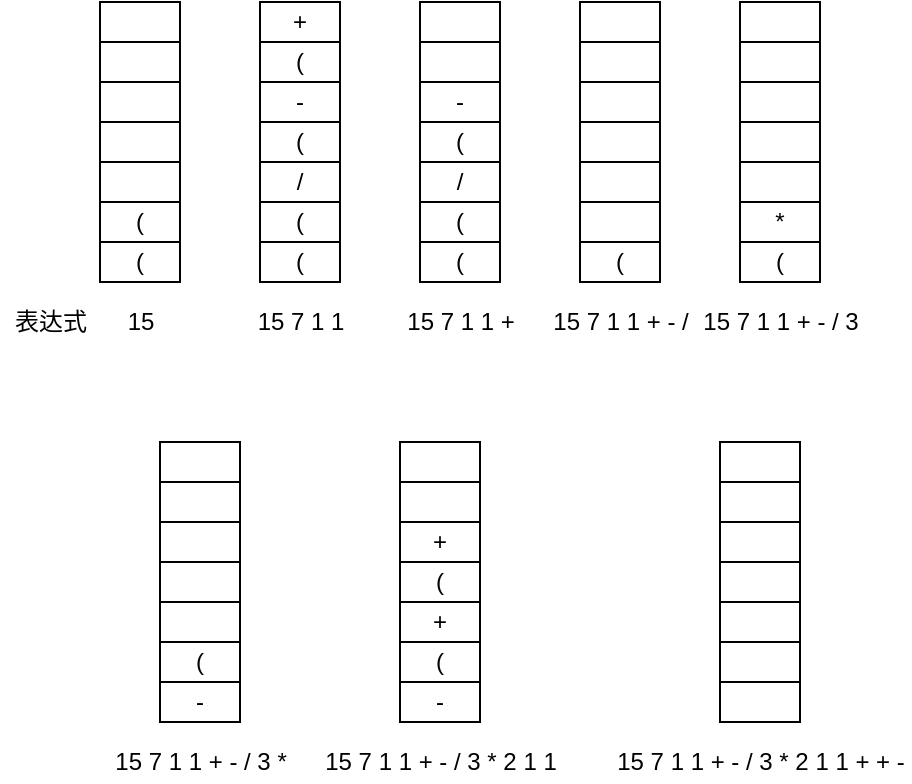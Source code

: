 <mxfile version="18.2.0" type="github">
  <diagram id="kAN9YBF-P6EG-ezpGbJI" name="第 1 页">
    <mxGraphModel dx="1865" dy="577" grid="1" gridSize="10" guides="1" tooltips="1" connect="1" arrows="1" fold="1" page="1" pageScale="1" pageWidth="827" pageHeight="1169" math="0" shadow="0">
      <root>
        <mxCell id="0" />
        <mxCell id="1" parent="0" />
        <mxCell id="wjzk_drhHn0SOPxKTg5G-16" value="(" style="rounded=0;whiteSpace=wrap;html=1;" vertex="1" parent="1">
          <mxGeometry x="40" y="180" width="40" height="20" as="geometry" />
        </mxCell>
        <mxCell id="wjzk_drhHn0SOPxKTg5G-17" value="" style="rounded=0;whiteSpace=wrap;html=1;" vertex="1" parent="1">
          <mxGeometry x="40" y="120" width="40" height="20" as="geometry" />
        </mxCell>
        <mxCell id="wjzk_drhHn0SOPxKTg5G-18" value="" style="rounded=0;whiteSpace=wrap;html=1;" vertex="1" parent="1">
          <mxGeometry x="40" y="140" width="40" height="20" as="geometry" />
        </mxCell>
        <mxCell id="wjzk_drhHn0SOPxKTg5G-19" value="(" style="rounded=0;whiteSpace=wrap;html=1;" vertex="1" parent="1">
          <mxGeometry x="40" y="160" width="40" height="20" as="geometry" />
        </mxCell>
        <mxCell id="wjzk_drhHn0SOPxKTg5G-20" value="" style="rounded=0;whiteSpace=wrap;html=1;" vertex="1" parent="1">
          <mxGeometry x="40" y="100" width="40" height="20" as="geometry" />
        </mxCell>
        <mxCell id="wjzk_drhHn0SOPxKTg5G-21" value="" style="rounded=0;whiteSpace=wrap;html=1;" vertex="1" parent="1">
          <mxGeometry x="40" y="80" width="40" height="20" as="geometry" />
        </mxCell>
        <mxCell id="wjzk_drhHn0SOPxKTg5G-22" value="" style="rounded=0;whiteSpace=wrap;html=1;" vertex="1" parent="1">
          <mxGeometry x="40" y="60" width="40" height="20" as="geometry" />
        </mxCell>
        <mxCell id="wjzk_drhHn0SOPxKTg5G-23" value="(" style="rounded=0;whiteSpace=wrap;html=1;" vertex="1" parent="1">
          <mxGeometry x="120" y="180" width="40" height="20" as="geometry" />
        </mxCell>
        <mxCell id="wjzk_drhHn0SOPxKTg5G-24" value="(" style="rounded=0;whiteSpace=wrap;html=1;" vertex="1" parent="1">
          <mxGeometry x="120" y="120" width="40" height="20" as="geometry" />
        </mxCell>
        <mxCell id="wjzk_drhHn0SOPxKTg5G-25" value="/" style="rounded=0;whiteSpace=wrap;html=1;" vertex="1" parent="1">
          <mxGeometry x="120" y="140" width="40" height="20" as="geometry" />
        </mxCell>
        <mxCell id="wjzk_drhHn0SOPxKTg5G-26" value="(" style="rounded=0;whiteSpace=wrap;html=1;" vertex="1" parent="1">
          <mxGeometry x="120" y="160" width="40" height="20" as="geometry" />
        </mxCell>
        <mxCell id="wjzk_drhHn0SOPxKTg5G-27" value="-" style="rounded=0;whiteSpace=wrap;html=1;" vertex="1" parent="1">
          <mxGeometry x="120" y="100" width="40" height="20" as="geometry" />
        </mxCell>
        <mxCell id="wjzk_drhHn0SOPxKTg5G-28" value="(" style="rounded=0;whiteSpace=wrap;html=1;" vertex="1" parent="1">
          <mxGeometry x="120" y="80" width="40" height="20" as="geometry" />
        </mxCell>
        <mxCell id="wjzk_drhHn0SOPxKTg5G-29" value="+" style="rounded=0;whiteSpace=wrap;html=1;" vertex="1" parent="1">
          <mxGeometry x="120" y="60" width="40" height="20" as="geometry" />
        </mxCell>
        <mxCell id="wjzk_drhHn0SOPxKTg5G-30" value="表达式" style="text;html=1;align=center;verticalAlign=middle;resizable=0;points=[];autosize=1;strokeColor=none;fillColor=none;" vertex="1" parent="1">
          <mxGeometry x="-10" y="210" width="50" height="20" as="geometry" />
        </mxCell>
        <mxCell id="wjzk_drhHn0SOPxKTg5G-31" value="15" style="text;html=1;align=center;verticalAlign=middle;resizable=0;points=[];autosize=1;strokeColor=none;fillColor=none;" vertex="1" parent="1">
          <mxGeometry x="45" y="210" width="30" height="20" as="geometry" />
        </mxCell>
        <mxCell id="wjzk_drhHn0SOPxKTg5G-32" value="15 7 1 1" style="text;html=1;align=center;verticalAlign=middle;resizable=0;points=[];autosize=1;strokeColor=none;fillColor=none;" vertex="1" parent="1">
          <mxGeometry x="110" y="210" width="60" height="20" as="geometry" />
        </mxCell>
        <mxCell id="wjzk_drhHn0SOPxKTg5G-33" value="(" style="rounded=0;whiteSpace=wrap;html=1;" vertex="1" parent="1">
          <mxGeometry x="200" y="180" width="40" height="20" as="geometry" />
        </mxCell>
        <mxCell id="wjzk_drhHn0SOPxKTg5G-34" value="(" style="rounded=0;whiteSpace=wrap;html=1;" vertex="1" parent="1">
          <mxGeometry x="200" y="120" width="40" height="20" as="geometry" />
        </mxCell>
        <mxCell id="wjzk_drhHn0SOPxKTg5G-35" value="/" style="rounded=0;whiteSpace=wrap;html=1;" vertex="1" parent="1">
          <mxGeometry x="200" y="140" width="40" height="20" as="geometry" />
        </mxCell>
        <mxCell id="wjzk_drhHn0SOPxKTg5G-36" value="(" style="rounded=0;whiteSpace=wrap;html=1;" vertex="1" parent="1">
          <mxGeometry x="200" y="160" width="40" height="20" as="geometry" />
        </mxCell>
        <mxCell id="wjzk_drhHn0SOPxKTg5G-37" value="-" style="rounded=0;whiteSpace=wrap;html=1;" vertex="1" parent="1">
          <mxGeometry x="200" y="100" width="40" height="20" as="geometry" />
        </mxCell>
        <mxCell id="wjzk_drhHn0SOPxKTg5G-38" value="" style="rounded=0;whiteSpace=wrap;html=1;" vertex="1" parent="1">
          <mxGeometry x="200" y="80" width="40" height="20" as="geometry" />
        </mxCell>
        <mxCell id="wjzk_drhHn0SOPxKTg5G-39" value="" style="rounded=0;whiteSpace=wrap;html=1;" vertex="1" parent="1">
          <mxGeometry x="200" y="60" width="40" height="20" as="geometry" />
        </mxCell>
        <mxCell id="wjzk_drhHn0SOPxKTg5G-42" value="15 7 1 1 +" style="text;html=1;align=center;verticalAlign=middle;resizable=0;points=[];autosize=1;strokeColor=none;fillColor=none;" vertex="1" parent="1">
          <mxGeometry x="185" y="210" width="70" height="20" as="geometry" />
        </mxCell>
        <mxCell id="wjzk_drhHn0SOPxKTg5G-43" value="(" style="rounded=0;whiteSpace=wrap;html=1;" vertex="1" parent="1">
          <mxGeometry x="280" y="180" width="40" height="20" as="geometry" />
        </mxCell>
        <mxCell id="wjzk_drhHn0SOPxKTg5G-44" value="" style="rounded=0;whiteSpace=wrap;html=1;" vertex="1" parent="1">
          <mxGeometry x="280" y="120" width="40" height="20" as="geometry" />
        </mxCell>
        <mxCell id="wjzk_drhHn0SOPxKTg5G-45" value="" style="rounded=0;whiteSpace=wrap;html=1;" vertex="1" parent="1">
          <mxGeometry x="280" y="140" width="40" height="20" as="geometry" />
        </mxCell>
        <mxCell id="wjzk_drhHn0SOPxKTg5G-46" value="" style="rounded=0;whiteSpace=wrap;html=1;" vertex="1" parent="1">
          <mxGeometry x="280" y="160" width="40" height="20" as="geometry" />
        </mxCell>
        <mxCell id="wjzk_drhHn0SOPxKTg5G-47" value="" style="rounded=0;whiteSpace=wrap;html=1;" vertex="1" parent="1">
          <mxGeometry x="280" y="100" width="40" height="20" as="geometry" />
        </mxCell>
        <mxCell id="wjzk_drhHn0SOPxKTg5G-48" value="" style="rounded=0;whiteSpace=wrap;html=1;" vertex="1" parent="1">
          <mxGeometry x="280" y="80" width="40" height="20" as="geometry" />
        </mxCell>
        <mxCell id="wjzk_drhHn0SOPxKTg5G-49" value="" style="rounded=0;whiteSpace=wrap;html=1;" vertex="1" parent="1">
          <mxGeometry x="280" y="60" width="40" height="20" as="geometry" />
        </mxCell>
        <mxCell id="wjzk_drhHn0SOPxKTg5G-50" value="15 7 1 1 + - /" style="text;html=1;align=center;verticalAlign=middle;resizable=0;points=[];autosize=1;strokeColor=none;fillColor=none;" vertex="1" parent="1">
          <mxGeometry x="260" y="210" width="80" height="20" as="geometry" />
        </mxCell>
        <mxCell id="wjzk_drhHn0SOPxKTg5G-51" value="(" style="rounded=0;whiteSpace=wrap;html=1;" vertex="1" parent="1">
          <mxGeometry x="360" y="180" width="40" height="20" as="geometry" />
        </mxCell>
        <mxCell id="wjzk_drhHn0SOPxKTg5G-52" value="" style="rounded=0;whiteSpace=wrap;html=1;" vertex="1" parent="1">
          <mxGeometry x="360" y="120" width="40" height="20" as="geometry" />
        </mxCell>
        <mxCell id="wjzk_drhHn0SOPxKTg5G-53" value="" style="rounded=0;whiteSpace=wrap;html=1;" vertex="1" parent="1">
          <mxGeometry x="360" y="140" width="40" height="20" as="geometry" />
        </mxCell>
        <mxCell id="wjzk_drhHn0SOPxKTg5G-54" value="*" style="rounded=0;whiteSpace=wrap;html=1;" vertex="1" parent="1">
          <mxGeometry x="360" y="160" width="40" height="20" as="geometry" />
        </mxCell>
        <mxCell id="wjzk_drhHn0SOPxKTg5G-55" value="" style="rounded=0;whiteSpace=wrap;html=1;" vertex="1" parent="1">
          <mxGeometry x="360" y="100" width="40" height="20" as="geometry" />
        </mxCell>
        <mxCell id="wjzk_drhHn0SOPxKTg5G-56" value="" style="rounded=0;whiteSpace=wrap;html=1;" vertex="1" parent="1">
          <mxGeometry x="360" y="80" width="40" height="20" as="geometry" />
        </mxCell>
        <mxCell id="wjzk_drhHn0SOPxKTg5G-57" value="" style="rounded=0;whiteSpace=wrap;html=1;" vertex="1" parent="1">
          <mxGeometry x="360" y="60" width="40" height="20" as="geometry" />
        </mxCell>
        <mxCell id="wjzk_drhHn0SOPxKTg5G-58" value="15 7 1 1 + - / 3" style="text;html=1;align=center;verticalAlign=middle;resizable=0;points=[];autosize=1;strokeColor=none;fillColor=none;" vertex="1" parent="1">
          <mxGeometry x="335" y="210" width="90" height="20" as="geometry" />
        </mxCell>
        <mxCell id="wjzk_drhHn0SOPxKTg5G-59" value="-" style="rounded=0;whiteSpace=wrap;html=1;" vertex="1" parent="1">
          <mxGeometry x="70" y="400" width="40" height="20" as="geometry" />
        </mxCell>
        <mxCell id="wjzk_drhHn0SOPxKTg5G-60" value="" style="rounded=0;whiteSpace=wrap;html=1;" vertex="1" parent="1">
          <mxGeometry x="70" y="340" width="40" height="20" as="geometry" />
        </mxCell>
        <mxCell id="wjzk_drhHn0SOPxKTg5G-61" value="" style="rounded=0;whiteSpace=wrap;html=1;" vertex="1" parent="1">
          <mxGeometry x="70" y="360" width="40" height="20" as="geometry" />
        </mxCell>
        <mxCell id="wjzk_drhHn0SOPxKTg5G-62" value="(" style="rounded=0;whiteSpace=wrap;html=1;" vertex="1" parent="1">
          <mxGeometry x="70" y="380" width="40" height="20" as="geometry" />
        </mxCell>
        <mxCell id="wjzk_drhHn0SOPxKTg5G-63" value="" style="rounded=0;whiteSpace=wrap;html=1;" vertex="1" parent="1">
          <mxGeometry x="70" y="320" width="40" height="20" as="geometry" />
        </mxCell>
        <mxCell id="wjzk_drhHn0SOPxKTg5G-64" value="" style="rounded=0;whiteSpace=wrap;html=1;" vertex="1" parent="1">
          <mxGeometry x="70" y="300" width="40" height="20" as="geometry" />
        </mxCell>
        <mxCell id="wjzk_drhHn0SOPxKTg5G-65" value="" style="rounded=0;whiteSpace=wrap;html=1;" vertex="1" parent="1">
          <mxGeometry x="70" y="280" width="40" height="20" as="geometry" />
        </mxCell>
        <mxCell id="wjzk_drhHn0SOPxKTg5G-66" value="15 7 1 1 + - / 3 *" style="text;html=1;align=center;verticalAlign=middle;resizable=0;points=[];autosize=1;strokeColor=none;fillColor=none;" vertex="1" parent="1">
          <mxGeometry x="40" y="430" width="100" height="20" as="geometry" />
        </mxCell>
        <mxCell id="wjzk_drhHn0SOPxKTg5G-67" value="-" style="rounded=0;whiteSpace=wrap;html=1;" vertex="1" parent="1">
          <mxGeometry x="190" y="400" width="40" height="20" as="geometry" />
        </mxCell>
        <mxCell id="wjzk_drhHn0SOPxKTg5G-68" value="(" style="rounded=0;whiteSpace=wrap;html=1;" vertex="1" parent="1">
          <mxGeometry x="190" y="340" width="40" height="20" as="geometry" />
        </mxCell>
        <mxCell id="wjzk_drhHn0SOPxKTg5G-69" value="+" style="rounded=0;whiteSpace=wrap;html=1;" vertex="1" parent="1">
          <mxGeometry x="190" y="360" width="40" height="20" as="geometry" />
        </mxCell>
        <mxCell id="wjzk_drhHn0SOPxKTg5G-70" value="(" style="rounded=0;whiteSpace=wrap;html=1;" vertex="1" parent="1">
          <mxGeometry x="190" y="380" width="40" height="20" as="geometry" />
        </mxCell>
        <mxCell id="wjzk_drhHn0SOPxKTg5G-71" value="+" style="rounded=0;whiteSpace=wrap;html=1;" vertex="1" parent="1">
          <mxGeometry x="190" y="320" width="40" height="20" as="geometry" />
        </mxCell>
        <mxCell id="wjzk_drhHn0SOPxKTg5G-72" value="" style="rounded=0;whiteSpace=wrap;html=1;" vertex="1" parent="1">
          <mxGeometry x="190" y="300" width="40" height="20" as="geometry" />
        </mxCell>
        <mxCell id="wjzk_drhHn0SOPxKTg5G-73" value="" style="rounded=0;whiteSpace=wrap;html=1;" vertex="1" parent="1">
          <mxGeometry x="190" y="280" width="40" height="20" as="geometry" />
        </mxCell>
        <mxCell id="wjzk_drhHn0SOPxKTg5G-74" value="15 7 1 1 + - / 3 * 2 1 1" style="text;html=1;align=center;verticalAlign=middle;resizable=0;points=[];autosize=1;strokeColor=none;fillColor=none;" vertex="1" parent="1">
          <mxGeometry x="145" y="430" width="130" height="20" as="geometry" />
        </mxCell>
        <mxCell id="wjzk_drhHn0SOPxKTg5G-75" value="" style="rounded=0;whiteSpace=wrap;html=1;" vertex="1" parent="1">
          <mxGeometry x="350" y="400" width="40" height="20" as="geometry" />
        </mxCell>
        <mxCell id="wjzk_drhHn0SOPxKTg5G-76" value="" style="rounded=0;whiteSpace=wrap;html=1;" vertex="1" parent="1">
          <mxGeometry x="350" y="340" width="40" height="20" as="geometry" />
        </mxCell>
        <mxCell id="wjzk_drhHn0SOPxKTg5G-77" value="" style="rounded=0;whiteSpace=wrap;html=1;" vertex="1" parent="1">
          <mxGeometry x="350" y="360" width="40" height="20" as="geometry" />
        </mxCell>
        <mxCell id="wjzk_drhHn0SOPxKTg5G-78" value="" style="rounded=0;whiteSpace=wrap;html=1;" vertex="1" parent="1">
          <mxGeometry x="350" y="380" width="40" height="20" as="geometry" />
        </mxCell>
        <mxCell id="wjzk_drhHn0SOPxKTg5G-79" value="" style="rounded=0;whiteSpace=wrap;html=1;" vertex="1" parent="1">
          <mxGeometry x="350" y="320" width="40" height="20" as="geometry" />
        </mxCell>
        <mxCell id="wjzk_drhHn0SOPxKTg5G-80" value="" style="rounded=0;whiteSpace=wrap;html=1;" vertex="1" parent="1">
          <mxGeometry x="350" y="300" width="40" height="20" as="geometry" />
        </mxCell>
        <mxCell id="wjzk_drhHn0SOPxKTg5G-81" value="" style="rounded=0;whiteSpace=wrap;html=1;" vertex="1" parent="1">
          <mxGeometry x="350" y="280" width="40" height="20" as="geometry" />
        </mxCell>
        <mxCell id="wjzk_drhHn0SOPxKTg5G-82" value="15 7 1 1 + - / 3 * 2 1 1 + + -" style="text;html=1;align=center;verticalAlign=middle;resizable=0;points=[];autosize=1;strokeColor=none;fillColor=none;" vertex="1" parent="1">
          <mxGeometry x="295" y="430" width="150" height="20" as="geometry" />
        </mxCell>
      </root>
    </mxGraphModel>
  </diagram>
</mxfile>
